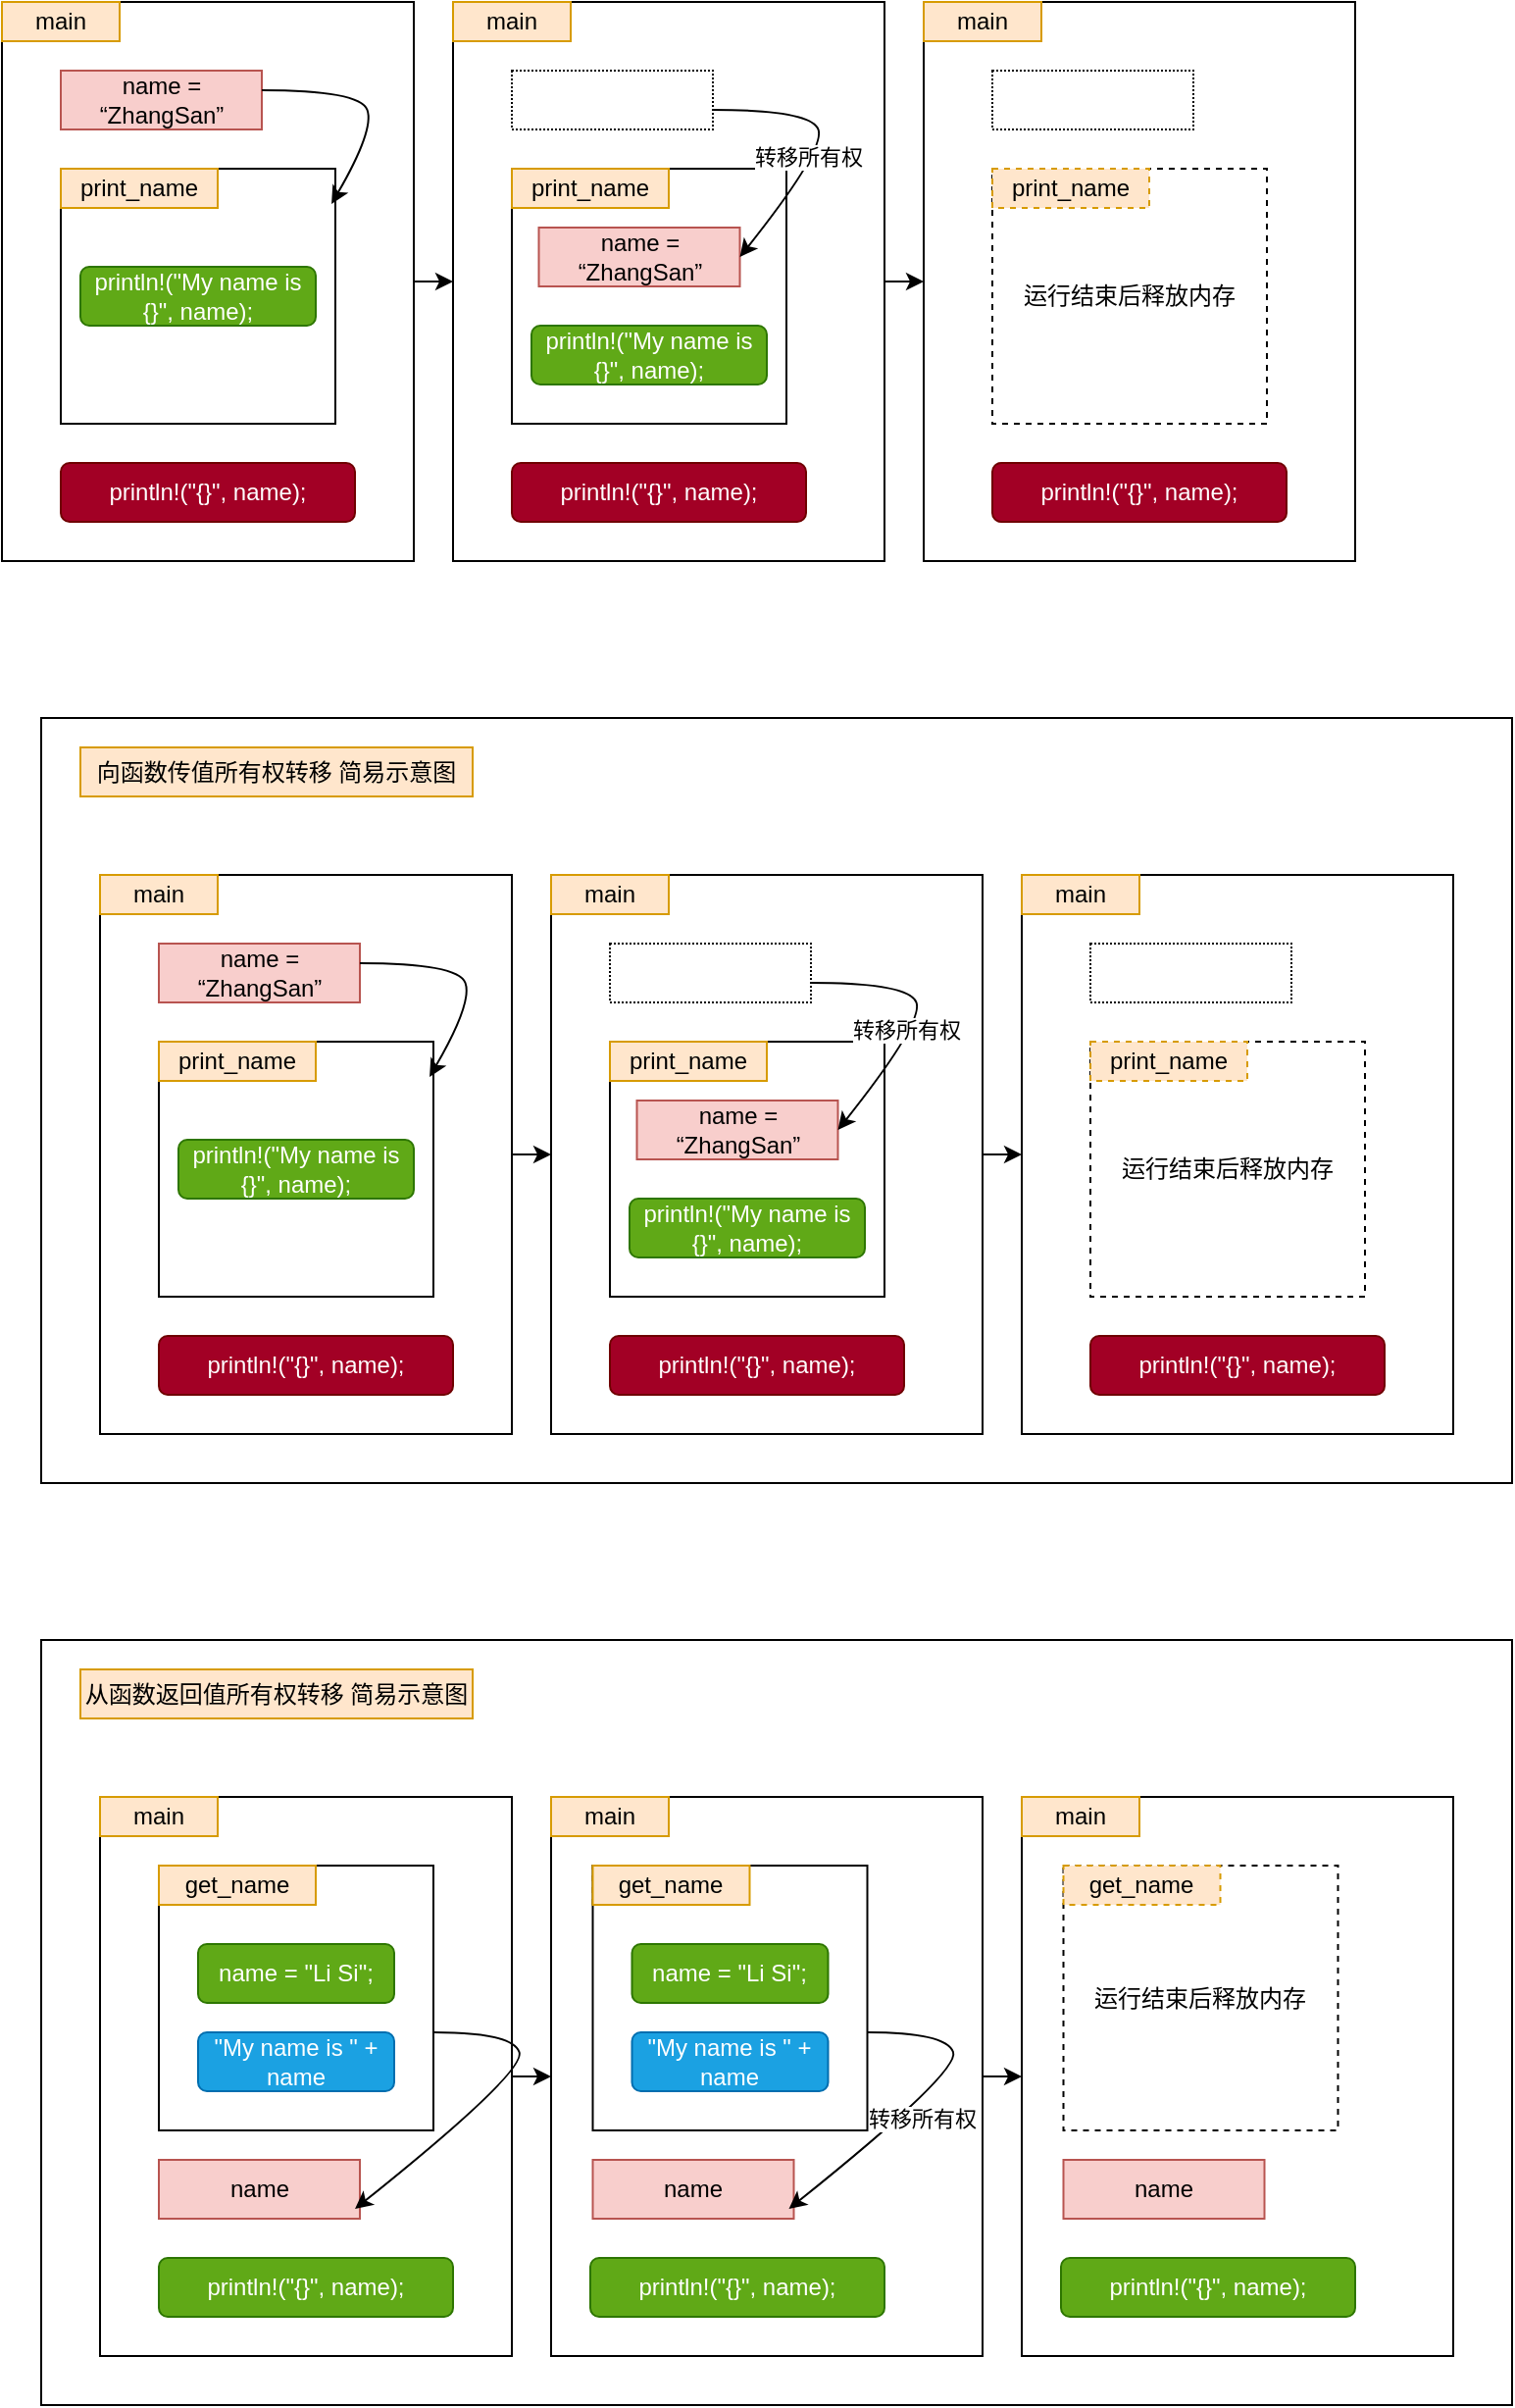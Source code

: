 <mxfile version="20.4.0" type="github">
  <diagram id="28t0JRj2LcRly64PCXJc" name="第 1 页">
    <mxGraphModel dx="1038" dy="634" grid="1" gridSize="10" guides="1" tooltips="1" connect="1" arrows="1" fold="1" page="1" pageScale="1" pageWidth="827" pageHeight="1169" math="0" shadow="0">
      <root>
        <mxCell id="0" />
        <mxCell id="1" parent="0" />
        <mxCell id="t1_hp1SueR0QkUgVIfza-41" style="edgeStyle=orthogonalEdgeStyle;rounded=0;orthogonalLoop=1;jettySize=auto;html=1;exitX=1;exitY=0.5;exitDx=0;exitDy=0;entryX=0;entryY=0.5;entryDx=0;entryDy=0;" edge="1" parent="1" source="t1_hp1SueR0QkUgVIfza-9" target="t1_hp1SueR0QkUgVIfza-14">
          <mxGeometry relative="1" as="geometry" />
        </mxCell>
        <mxCell id="t1_hp1SueR0QkUgVIfza-9" value="" style="rounded=0;whiteSpace=wrap;html=1;" vertex="1" parent="1">
          <mxGeometry x="80" y="205" width="210" height="285" as="geometry" />
        </mxCell>
        <mxCell id="t1_hp1SueR0QkUgVIfza-1" value="" style="rounded=0;whiteSpace=wrap;html=1;" vertex="1" parent="1">
          <mxGeometry x="110" y="290" width="140" height="130" as="geometry" />
        </mxCell>
        <mxCell id="t1_hp1SueR0QkUgVIfza-3" value="name = “ZhangSan”" style="text;html=1;strokeColor=#b85450;fillColor=#f8cecc;align=center;verticalAlign=middle;whiteSpace=wrap;rounded=0;" vertex="1" parent="1">
          <mxGeometry x="110" y="240" width="102.5" height="30" as="geometry" />
        </mxCell>
        <mxCell id="t1_hp1SueR0QkUgVIfza-4" value="main" style="rounded=0;whiteSpace=wrap;html=1;fillColor=#ffe6cc;strokeColor=#d79b00;" vertex="1" parent="1">
          <mxGeometry x="80" y="205" width="60" height="20" as="geometry" />
        </mxCell>
        <mxCell id="t1_hp1SueR0QkUgVIfza-5" value="print_name" style="rounded=0;whiteSpace=wrap;html=1;fillColor=#ffe6cc;strokeColor=#d79b00;" vertex="1" parent="1">
          <mxGeometry x="110" y="290" width="80" height="20" as="geometry" />
        </mxCell>
        <mxCell id="t1_hp1SueR0QkUgVIfza-7" value="println!(&quot;{}&quot;, name);" style="rounded=1;whiteSpace=wrap;html=1;fillColor=#a20025;strokeColor=#6F0000;fontColor=#ffffff;" vertex="1" parent="1">
          <mxGeometry x="110" y="440" width="150" height="30" as="geometry" />
        </mxCell>
        <mxCell id="t1_hp1SueR0QkUgVIfza-8" value="println!(&quot;My name is {}&quot;, name);" style="rounded=1;whiteSpace=wrap;html=1;fillColor=#60a917;strokeColor=#2D7600;fontColor=#ffffff;" vertex="1" parent="1">
          <mxGeometry x="120" y="340" width="120" height="30" as="geometry" />
        </mxCell>
        <mxCell id="t1_hp1SueR0QkUgVIfza-42" style="edgeStyle=orthogonalEdgeStyle;rounded=0;orthogonalLoop=1;jettySize=auto;html=1;exitX=1;exitY=0.5;exitDx=0;exitDy=0;entryX=0;entryY=0.5;entryDx=0;entryDy=0;" edge="1" parent="1" source="t1_hp1SueR0QkUgVIfza-14" target="t1_hp1SueR0QkUgVIfza-23">
          <mxGeometry relative="1" as="geometry" />
        </mxCell>
        <mxCell id="t1_hp1SueR0QkUgVIfza-14" value="" style="rounded=0;whiteSpace=wrap;html=1;" vertex="1" parent="1">
          <mxGeometry x="310" y="205" width="220" height="285" as="geometry" />
        </mxCell>
        <mxCell id="t1_hp1SueR0QkUgVIfza-15" value="" style="rounded=0;whiteSpace=wrap;html=1;" vertex="1" parent="1">
          <mxGeometry x="340" y="290" width="140" height="130" as="geometry" />
        </mxCell>
        <mxCell id="t1_hp1SueR0QkUgVIfza-16" value="name = “ZhangSan”" style="text;html=1;strokeColor=#b85450;fillColor=#f8cecc;align=center;verticalAlign=middle;whiteSpace=wrap;rounded=0;" vertex="1" parent="1">
          <mxGeometry x="353.75" y="320" width="102.5" height="30" as="geometry" />
        </mxCell>
        <mxCell id="t1_hp1SueR0QkUgVIfza-17" value="main" style="rounded=0;whiteSpace=wrap;html=1;fillColor=#ffe6cc;strokeColor=#d79b00;" vertex="1" parent="1">
          <mxGeometry x="310" y="205" width="60" height="20" as="geometry" />
        </mxCell>
        <mxCell id="t1_hp1SueR0QkUgVIfza-18" value="print_name" style="rounded=0;whiteSpace=wrap;html=1;fillColor=#ffe6cc;strokeColor=#d79b00;" vertex="1" parent="1">
          <mxGeometry x="340" y="290" width="80" height="20" as="geometry" />
        </mxCell>
        <mxCell id="t1_hp1SueR0QkUgVIfza-19" value="println!(&quot;{}&quot;, name);" style="rounded=1;whiteSpace=wrap;html=1;fillColor=#a20025;strokeColor=#6F0000;fontColor=#ffffff;" vertex="1" parent="1">
          <mxGeometry x="340" y="440" width="150" height="30" as="geometry" />
        </mxCell>
        <mxCell id="t1_hp1SueR0QkUgVIfza-20" value="println!(&quot;My name is {}&quot;, name);" style="rounded=1;whiteSpace=wrap;html=1;fillColor=#60a917;strokeColor=#2D7600;fontColor=#ffffff;" vertex="1" parent="1">
          <mxGeometry x="350" y="370" width="120" height="30" as="geometry" />
        </mxCell>
        <mxCell id="t1_hp1SueR0QkUgVIfza-23" value="" style="rounded=0;whiteSpace=wrap;html=1;" vertex="1" parent="1">
          <mxGeometry x="550" y="205" width="220" height="285" as="geometry" />
        </mxCell>
        <mxCell id="t1_hp1SueR0QkUgVIfza-26" value="main" style="rounded=0;whiteSpace=wrap;html=1;fillColor=#ffe6cc;strokeColor=#d79b00;" vertex="1" parent="1">
          <mxGeometry x="550" y="205" width="60" height="20" as="geometry" />
        </mxCell>
        <mxCell id="t1_hp1SueR0QkUgVIfza-28" value="println!(&quot;{}&quot;, name);" style="rounded=1;whiteSpace=wrap;html=1;fillColor=#a20025;strokeColor=#6F0000;fontColor=#ffffff;" vertex="1" parent="1">
          <mxGeometry x="585" y="440" width="150" height="30" as="geometry" />
        </mxCell>
        <mxCell id="t1_hp1SueR0QkUgVIfza-30" value="" style="curved=1;endArrow=classic;html=1;rounded=0;entryX=0.986;entryY=0.138;entryDx=0;entryDy=0;entryPerimeter=0;" edge="1" parent="1" target="t1_hp1SueR0QkUgVIfza-1">
          <mxGeometry width="50" height="50" relative="1" as="geometry">
            <mxPoint x="212.5" y="250" as="sourcePoint" />
            <mxPoint x="262.5" y="310" as="targetPoint" />
            <Array as="points">
              <mxPoint x="262.5" y="250" />
              <mxPoint x="270" y="270" />
            </Array>
          </mxGeometry>
        </mxCell>
        <mxCell id="t1_hp1SueR0QkUgVIfza-32" value="" style="text;html=1;align=center;verticalAlign=middle;whiteSpace=wrap;rounded=0;strokeColor=default;dashed=1;dashPattern=1 1;" vertex="1" parent="1">
          <mxGeometry x="340" y="240" width="102.5" height="30" as="geometry" />
        </mxCell>
        <mxCell id="t1_hp1SueR0QkUgVIfza-35" value="" style="curved=1;endArrow=classic;html=1;rounded=0;entryX=1;entryY=0.5;entryDx=0;entryDy=0;" edge="1" parent="1" target="t1_hp1SueR0QkUgVIfza-16">
          <mxGeometry width="50" height="50" relative="1" as="geometry">
            <mxPoint x="442.5" y="260" as="sourcePoint" />
            <mxPoint x="442.5" y="340" as="targetPoint" />
            <Array as="points">
              <mxPoint x="492.5" y="260" />
              <mxPoint x="500" y="280" />
            </Array>
          </mxGeometry>
        </mxCell>
        <mxCell id="t1_hp1SueR0QkUgVIfza-37" value="转移所有权" style="edgeLabel;html=1;align=center;verticalAlign=middle;resizable=0;points=[];" vertex="1" connectable="0" parent="t1_hp1SueR0QkUgVIfza-35">
          <mxGeometry x="0.132" y="-5" relative="1" as="geometry">
            <mxPoint as="offset" />
          </mxGeometry>
        </mxCell>
        <mxCell id="t1_hp1SueR0QkUgVIfza-38" value="" style="text;html=1;align=center;verticalAlign=middle;whiteSpace=wrap;rounded=0;strokeColor=default;dashed=1;dashPattern=1 1;" vertex="1" parent="1">
          <mxGeometry x="585" y="240" width="102.5" height="30" as="geometry" />
        </mxCell>
        <mxCell id="t1_hp1SueR0QkUgVIfza-39" value="运行结束后释放内存" style="rounded=0;whiteSpace=wrap;html=1;dashed=1;" vertex="1" parent="1">
          <mxGeometry x="585" y="290" width="140" height="130" as="geometry" />
        </mxCell>
        <mxCell id="t1_hp1SueR0QkUgVIfza-40" value="print_name" style="rounded=0;whiteSpace=wrap;html=1;fillColor=#ffe6cc;strokeColor=#d79b00;dashed=1;" vertex="1" parent="1">
          <mxGeometry x="585" y="290" width="80" height="20" as="geometry" />
        </mxCell>
        <mxCell id="t1_hp1SueR0QkUgVIfza-43" value="" style="rounded=0;whiteSpace=wrap;html=1;strokeColor=default;" vertex="1" parent="1">
          <mxGeometry x="100" y="570" width="750" height="390" as="geometry" />
        </mxCell>
        <mxCell id="t1_hp1SueR0QkUgVIfza-44" value="向函数传值所有权转移 简易示意图" style="rounded=0;whiteSpace=wrap;html=1;fillColor=#ffe6cc;strokeColor=#d79b00;" vertex="1" parent="1">
          <mxGeometry x="120" y="585" width="200" height="25" as="geometry" />
        </mxCell>
        <mxCell id="t1_hp1SueR0QkUgVIfza-45" style="edgeStyle=orthogonalEdgeStyle;rounded=0;orthogonalLoop=1;jettySize=auto;html=1;exitX=1;exitY=0.5;exitDx=0;exitDy=0;entryX=0;entryY=0.5;entryDx=0;entryDy=0;" edge="1" parent="1" source="t1_hp1SueR0QkUgVIfza-46" target="t1_hp1SueR0QkUgVIfza-54">
          <mxGeometry relative="1" as="geometry" />
        </mxCell>
        <mxCell id="t1_hp1SueR0QkUgVIfza-46" value="" style="rounded=0;whiteSpace=wrap;html=1;" vertex="1" parent="1">
          <mxGeometry x="130" y="650" width="210" height="285" as="geometry" />
        </mxCell>
        <mxCell id="t1_hp1SueR0QkUgVIfza-47" value="" style="rounded=0;whiteSpace=wrap;html=1;" vertex="1" parent="1">
          <mxGeometry x="160" y="735" width="140" height="130" as="geometry" />
        </mxCell>
        <mxCell id="t1_hp1SueR0QkUgVIfza-48" value="name = “ZhangSan”" style="text;html=1;strokeColor=#b85450;fillColor=#f8cecc;align=center;verticalAlign=middle;whiteSpace=wrap;rounded=0;" vertex="1" parent="1">
          <mxGeometry x="160" y="685" width="102.5" height="30" as="geometry" />
        </mxCell>
        <mxCell id="t1_hp1SueR0QkUgVIfza-49" value="main" style="rounded=0;whiteSpace=wrap;html=1;fillColor=#ffe6cc;strokeColor=#d79b00;" vertex="1" parent="1">
          <mxGeometry x="130" y="650" width="60" height="20" as="geometry" />
        </mxCell>
        <mxCell id="t1_hp1SueR0QkUgVIfza-50" value="print_name" style="rounded=0;whiteSpace=wrap;html=1;fillColor=#ffe6cc;strokeColor=#d79b00;" vertex="1" parent="1">
          <mxGeometry x="160" y="735" width="80" height="20" as="geometry" />
        </mxCell>
        <mxCell id="t1_hp1SueR0QkUgVIfza-51" value="println!(&quot;{}&quot;, name);" style="rounded=1;whiteSpace=wrap;html=1;fillColor=#a20025;strokeColor=#6F0000;fontColor=#ffffff;" vertex="1" parent="1">
          <mxGeometry x="160" y="885" width="150" height="30" as="geometry" />
        </mxCell>
        <mxCell id="t1_hp1SueR0QkUgVIfza-52" value="println!(&quot;My name is {}&quot;, name);" style="rounded=1;whiteSpace=wrap;html=1;fillColor=#60a917;strokeColor=#2D7600;fontColor=#ffffff;" vertex="1" parent="1">
          <mxGeometry x="170" y="785" width="120" height="30" as="geometry" />
        </mxCell>
        <mxCell id="t1_hp1SueR0QkUgVIfza-53" style="edgeStyle=orthogonalEdgeStyle;rounded=0;orthogonalLoop=1;jettySize=auto;html=1;exitX=1;exitY=0.5;exitDx=0;exitDy=0;entryX=0;entryY=0.5;entryDx=0;entryDy=0;" edge="1" parent="1" source="t1_hp1SueR0QkUgVIfza-54" target="t1_hp1SueR0QkUgVIfza-61">
          <mxGeometry relative="1" as="geometry" />
        </mxCell>
        <mxCell id="t1_hp1SueR0QkUgVIfza-54" value="" style="rounded=0;whiteSpace=wrap;html=1;" vertex="1" parent="1">
          <mxGeometry x="360" y="650" width="220" height="285" as="geometry" />
        </mxCell>
        <mxCell id="t1_hp1SueR0QkUgVIfza-55" value="" style="rounded=0;whiteSpace=wrap;html=1;" vertex="1" parent="1">
          <mxGeometry x="390" y="735" width="140" height="130" as="geometry" />
        </mxCell>
        <mxCell id="t1_hp1SueR0QkUgVIfza-56" value="name = “ZhangSan”" style="text;html=1;strokeColor=#b85450;fillColor=#f8cecc;align=center;verticalAlign=middle;whiteSpace=wrap;rounded=0;" vertex="1" parent="1">
          <mxGeometry x="403.75" y="765" width="102.5" height="30" as="geometry" />
        </mxCell>
        <mxCell id="t1_hp1SueR0QkUgVIfza-57" value="main" style="rounded=0;whiteSpace=wrap;html=1;fillColor=#ffe6cc;strokeColor=#d79b00;" vertex="1" parent="1">
          <mxGeometry x="360" y="650" width="60" height="20" as="geometry" />
        </mxCell>
        <mxCell id="t1_hp1SueR0QkUgVIfza-58" value="print_name" style="rounded=0;whiteSpace=wrap;html=1;fillColor=#ffe6cc;strokeColor=#d79b00;" vertex="1" parent="1">
          <mxGeometry x="390" y="735" width="80" height="20" as="geometry" />
        </mxCell>
        <mxCell id="t1_hp1SueR0QkUgVIfza-59" value="println!(&quot;{}&quot;, name);" style="rounded=1;whiteSpace=wrap;html=1;fillColor=#a20025;strokeColor=#6F0000;fontColor=#ffffff;" vertex="1" parent="1">
          <mxGeometry x="390" y="885" width="150" height="30" as="geometry" />
        </mxCell>
        <mxCell id="t1_hp1SueR0QkUgVIfza-60" value="println!(&quot;My name is {}&quot;, name);" style="rounded=1;whiteSpace=wrap;html=1;fillColor=#60a917;strokeColor=#2D7600;fontColor=#ffffff;" vertex="1" parent="1">
          <mxGeometry x="400" y="815" width="120" height="30" as="geometry" />
        </mxCell>
        <mxCell id="t1_hp1SueR0QkUgVIfza-61" value="" style="rounded=0;whiteSpace=wrap;html=1;" vertex="1" parent="1">
          <mxGeometry x="600" y="650" width="220" height="285" as="geometry" />
        </mxCell>
        <mxCell id="t1_hp1SueR0QkUgVIfza-62" value="main" style="rounded=0;whiteSpace=wrap;html=1;fillColor=#ffe6cc;strokeColor=#d79b00;" vertex="1" parent="1">
          <mxGeometry x="600" y="650" width="60" height="20" as="geometry" />
        </mxCell>
        <mxCell id="t1_hp1SueR0QkUgVIfza-63" value="println!(&quot;{}&quot;, name);" style="rounded=1;whiteSpace=wrap;html=1;fillColor=#a20025;strokeColor=#6F0000;fontColor=#ffffff;" vertex="1" parent="1">
          <mxGeometry x="635" y="885" width="150" height="30" as="geometry" />
        </mxCell>
        <mxCell id="t1_hp1SueR0QkUgVIfza-64" value="" style="curved=1;endArrow=classic;html=1;rounded=0;entryX=0.986;entryY=0.138;entryDx=0;entryDy=0;entryPerimeter=0;" edge="1" parent="1" target="t1_hp1SueR0QkUgVIfza-47">
          <mxGeometry width="50" height="50" relative="1" as="geometry">
            <mxPoint x="262.5" y="695" as="sourcePoint" />
            <mxPoint x="312.5" y="755" as="targetPoint" />
            <Array as="points">
              <mxPoint x="312.5" y="695" />
              <mxPoint x="320" y="715" />
            </Array>
          </mxGeometry>
        </mxCell>
        <mxCell id="t1_hp1SueR0QkUgVIfza-65" value="" style="text;html=1;align=center;verticalAlign=middle;whiteSpace=wrap;rounded=0;strokeColor=default;dashed=1;dashPattern=1 1;" vertex="1" parent="1">
          <mxGeometry x="390" y="685" width="102.5" height="30" as="geometry" />
        </mxCell>
        <mxCell id="t1_hp1SueR0QkUgVIfza-66" value="" style="curved=1;endArrow=classic;html=1;rounded=0;entryX=1;entryY=0.5;entryDx=0;entryDy=0;" edge="1" parent="1" target="t1_hp1SueR0QkUgVIfza-56">
          <mxGeometry width="50" height="50" relative="1" as="geometry">
            <mxPoint x="492.5" y="705" as="sourcePoint" />
            <mxPoint x="492.5" y="785" as="targetPoint" />
            <Array as="points">
              <mxPoint x="542.5" y="705" />
              <mxPoint x="550" y="725" />
            </Array>
          </mxGeometry>
        </mxCell>
        <mxCell id="t1_hp1SueR0QkUgVIfza-67" value="转移所有权" style="edgeLabel;html=1;align=center;verticalAlign=middle;resizable=0;points=[];" vertex="1" connectable="0" parent="t1_hp1SueR0QkUgVIfza-66">
          <mxGeometry x="0.132" y="-5" relative="1" as="geometry">
            <mxPoint as="offset" />
          </mxGeometry>
        </mxCell>
        <mxCell id="t1_hp1SueR0QkUgVIfza-68" value="" style="text;html=1;align=center;verticalAlign=middle;whiteSpace=wrap;rounded=0;strokeColor=default;dashed=1;dashPattern=1 1;" vertex="1" parent="1">
          <mxGeometry x="635" y="685" width="102.5" height="30" as="geometry" />
        </mxCell>
        <mxCell id="t1_hp1SueR0QkUgVIfza-69" value="运行结束后释放内存" style="rounded=0;whiteSpace=wrap;html=1;dashed=1;" vertex="1" parent="1">
          <mxGeometry x="635" y="735" width="140" height="130" as="geometry" />
        </mxCell>
        <mxCell id="t1_hp1SueR0QkUgVIfza-70" value="print_name" style="rounded=0;whiteSpace=wrap;html=1;fillColor=#ffe6cc;strokeColor=#d79b00;dashed=1;" vertex="1" parent="1">
          <mxGeometry x="635" y="735" width="80" height="20" as="geometry" />
        </mxCell>
        <mxCell id="t1_hp1SueR0QkUgVIfza-71" value="" style="rounded=0;whiteSpace=wrap;html=1;strokeColor=default;" vertex="1" parent="1">
          <mxGeometry x="100" y="1040" width="750" height="390" as="geometry" />
        </mxCell>
        <mxCell id="t1_hp1SueR0QkUgVIfza-72" value="从函数返回值所有权转移 简易示意图" style="rounded=0;whiteSpace=wrap;html=1;fillColor=#ffe6cc;strokeColor=#d79b00;" vertex="1" parent="1">
          <mxGeometry x="120" y="1055" width="200" height="25" as="geometry" />
        </mxCell>
        <mxCell id="t1_hp1SueR0QkUgVIfza-73" style="edgeStyle=orthogonalEdgeStyle;rounded=0;orthogonalLoop=1;jettySize=auto;html=1;exitX=1;exitY=0.5;exitDx=0;exitDy=0;entryX=0;entryY=0.5;entryDx=0;entryDy=0;" edge="1" parent="1" source="t1_hp1SueR0QkUgVIfza-74" target="t1_hp1SueR0QkUgVIfza-82">
          <mxGeometry relative="1" as="geometry" />
        </mxCell>
        <mxCell id="t1_hp1SueR0QkUgVIfza-74" value="" style="rounded=0;whiteSpace=wrap;html=1;" vertex="1" parent="1">
          <mxGeometry x="130" y="1120" width="210" height="285" as="geometry" />
        </mxCell>
        <mxCell id="t1_hp1SueR0QkUgVIfza-75" value="" style="rounded=0;whiteSpace=wrap;html=1;" vertex="1" parent="1">
          <mxGeometry x="160" y="1155" width="140" height="135" as="geometry" />
        </mxCell>
        <mxCell id="t1_hp1SueR0QkUgVIfza-77" value="main" style="rounded=0;whiteSpace=wrap;html=1;fillColor=#ffe6cc;strokeColor=#d79b00;" vertex="1" parent="1">
          <mxGeometry x="130" y="1120" width="60" height="20" as="geometry" />
        </mxCell>
        <mxCell id="t1_hp1SueR0QkUgVIfza-78" value="get_name" style="rounded=0;whiteSpace=wrap;html=1;fillColor=#ffe6cc;strokeColor=#d79b00;" vertex="1" parent="1">
          <mxGeometry x="160" y="1155" width="80" height="20" as="geometry" />
        </mxCell>
        <mxCell id="t1_hp1SueR0QkUgVIfza-79" value="println!(&quot;{}&quot;, name);" style="rounded=1;whiteSpace=wrap;html=1;fillColor=#60a917;strokeColor=#2D7600;fontColor=#ffffff;" vertex="1" parent="1">
          <mxGeometry x="160" y="1355" width="150" height="30" as="geometry" />
        </mxCell>
        <mxCell id="t1_hp1SueR0QkUgVIfza-80" value="&lt;span style=&quot;background-color: initial;&quot;&gt;name = &quot;Li Si&quot;;&lt;br&gt;&lt;/span&gt;" style="rounded=1;whiteSpace=wrap;html=1;fillColor=#60a917;strokeColor=#2D7600;fontColor=#ffffff;align=center;" vertex="1" parent="1">
          <mxGeometry x="180" y="1195" width="100" height="30" as="geometry" />
        </mxCell>
        <mxCell id="t1_hp1SueR0QkUgVIfza-81" style="edgeStyle=orthogonalEdgeStyle;rounded=0;orthogonalLoop=1;jettySize=auto;html=1;exitX=1;exitY=0.5;exitDx=0;exitDy=0;entryX=0;entryY=0.5;entryDx=0;entryDy=0;" edge="1" parent="1" source="t1_hp1SueR0QkUgVIfza-82">
          <mxGeometry relative="1" as="geometry">
            <mxPoint x="600" y="1262.5" as="targetPoint" />
          </mxGeometry>
        </mxCell>
        <mxCell id="t1_hp1SueR0QkUgVIfza-82" value="" style="rounded=0;whiteSpace=wrap;html=1;" vertex="1" parent="1">
          <mxGeometry x="360" y="1120" width="220" height="285" as="geometry" />
        </mxCell>
        <mxCell id="t1_hp1SueR0QkUgVIfza-85" value="main" style="rounded=0;whiteSpace=wrap;html=1;fillColor=#ffe6cc;strokeColor=#d79b00;" vertex="1" parent="1">
          <mxGeometry x="360" y="1120" width="60" height="20" as="geometry" />
        </mxCell>
        <mxCell id="t1_hp1SueR0QkUgVIfza-87" value="println!(&quot;{}&quot;, name);" style="rounded=1;whiteSpace=wrap;html=1;fillColor=#60a917;strokeColor=#2D7600;fontColor=#ffffff;" vertex="1" parent="1">
          <mxGeometry x="380" y="1355" width="150" height="30" as="geometry" />
        </mxCell>
        <mxCell id="t1_hp1SueR0QkUgVIfza-99" value="&lt;span style=&quot;background-color: initial;&quot;&gt;&quot;My name is &quot; + name&lt;br&gt;&lt;/span&gt;" style="rounded=1;whiteSpace=wrap;html=1;fillColor=#1ba1e2;strokeColor=#006EAF;fontColor=#ffffff;align=center;" vertex="1" parent="1">
          <mxGeometry x="180" y="1240" width="100" height="30" as="geometry" />
        </mxCell>
        <mxCell id="t1_hp1SueR0QkUgVIfza-101" value="name" style="text;html=1;align=center;verticalAlign=middle;whiteSpace=wrap;rounded=0;strokeColor=#b85450;fillColor=#f8cecc;" vertex="1" parent="1">
          <mxGeometry x="160" y="1305" width="102.5" height="30" as="geometry" />
        </mxCell>
        <mxCell id="t1_hp1SueR0QkUgVIfza-34" value="" style="curved=1;endArrow=classic;html=1;rounded=0;" edge="1" parent="1">
          <mxGeometry width="50" height="50" relative="1" as="geometry">
            <mxPoint x="300" y="1240" as="sourcePoint" />
            <mxPoint x="260" y="1330" as="targetPoint" />
            <Array as="points">
              <mxPoint x="340" y="1240" />
              <mxPoint x="347.5" y="1260" />
            </Array>
          </mxGeometry>
        </mxCell>
        <mxCell id="t1_hp1SueR0QkUgVIfza-103" value="get_name" style="rounded=0;whiteSpace=wrap;html=1;fillColor=#ffe6cc;strokeColor=#d79b00;dashed=1;" vertex="1" parent="1">
          <mxGeometry x="381.25" y="1155" width="80" height="20" as="geometry" />
        </mxCell>
        <mxCell id="t1_hp1SueR0QkUgVIfza-106" value="name" style="text;html=1;align=center;verticalAlign=middle;whiteSpace=wrap;rounded=0;strokeColor=#b85450;fillColor=#f8cecc;" vertex="1" parent="1">
          <mxGeometry x="381.25" y="1305" width="102.5" height="30" as="geometry" />
        </mxCell>
        <mxCell id="t1_hp1SueR0QkUgVIfza-107" value="" style="curved=1;endArrow=classic;html=1;rounded=0;" edge="1" parent="1">
          <mxGeometry width="50" height="50" relative="1" as="geometry">
            <mxPoint x="521.25" y="1240" as="sourcePoint" />
            <mxPoint x="481.25" y="1330" as="targetPoint" />
            <Array as="points">
              <mxPoint x="561.25" y="1240" />
              <mxPoint x="568.75" y="1260" />
            </Array>
          </mxGeometry>
        </mxCell>
        <mxCell id="t1_hp1SueR0QkUgVIfza-108" value="结果转移所有权" style="edgeLabel;html=1;align=center;verticalAlign=middle;resizable=0;points=[];" vertex="1" connectable="0" parent="t1_hp1SueR0QkUgVIfza-107">
          <mxGeometry x="0.158" y="-1" relative="1" as="geometry">
            <mxPoint as="offset" />
          </mxGeometry>
        </mxCell>
        <mxCell id="t1_hp1SueR0QkUgVIfza-116" value="" style="rounded=0;whiteSpace=wrap;html=1;" vertex="1" parent="1">
          <mxGeometry x="600" y="1120" width="220" height="285" as="geometry" />
        </mxCell>
        <mxCell id="t1_hp1SueR0QkUgVIfza-117" value="main" style="rounded=0;whiteSpace=wrap;html=1;fillColor=#ffe6cc;strokeColor=#d79b00;" vertex="1" parent="1">
          <mxGeometry x="600" y="1120" width="60" height="20" as="geometry" />
        </mxCell>
        <mxCell id="t1_hp1SueR0QkUgVIfza-118" value="println!(&quot;{}&quot;, name);" style="rounded=1;whiteSpace=wrap;html=1;fillColor=#60a917;strokeColor=#2D7600;fontColor=#ffffff;" vertex="1" parent="1">
          <mxGeometry x="620" y="1355" width="150" height="30" as="geometry" />
        </mxCell>
        <mxCell id="t1_hp1SueR0QkUgVIfza-119" value="运行结束后释放内存" style="rounded=0;whiteSpace=wrap;html=1;dashed=1;" vertex="1" parent="1">
          <mxGeometry x="621.25" y="1155" width="140" height="135" as="geometry" />
        </mxCell>
        <mxCell id="t1_hp1SueR0QkUgVIfza-120" value="get_name" style="rounded=0;whiteSpace=wrap;html=1;fillColor=#ffe6cc;strokeColor=#d79b00;dashed=1;" vertex="1" parent="1">
          <mxGeometry x="621.25" y="1155" width="80" height="20" as="geometry" />
        </mxCell>
        <mxCell id="t1_hp1SueR0QkUgVIfza-124" value="" style="rounded=0;whiteSpace=wrap;html=1;" vertex="1" parent="1">
          <mxGeometry x="381.25" y="1155" width="140" height="135" as="geometry" />
        </mxCell>
        <mxCell id="t1_hp1SueR0QkUgVIfza-121" value="name" style="text;html=1;align=center;verticalAlign=middle;whiteSpace=wrap;rounded=0;strokeColor=#b85450;fillColor=#f8cecc;" vertex="1" parent="1">
          <mxGeometry x="621.25" y="1305" width="102.5" height="30" as="geometry" />
        </mxCell>
        <mxCell id="t1_hp1SueR0QkUgVIfza-125" value="get_name" style="rounded=0;whiteSpace=wrap;html=1;fillColor=#ffe6cc;strokeColor=#d79b00;" vertex="1" parent="1">
          <mxGeometry x="381.25" y="1155" width="80" height="20" as="geometry" />
        </mxCell>
        <mxCell id="t1_hp1SueR0QkUgVIfza-127" value="&lt;span style=&quot;background-color: initial;&quot;&gt;&quot;My name is &quot; + name&lt;br&gt;&lt;/span&gt;" style="rounded=1;whiteSpace=wrap;html=1;fillColor=#1ba1e2;strokeColor=#006EAF;fontColor=#ffffff;align=center;" vertex="1" parent="1">
          <mxGeometry x="401.25" y="1240" width="100" height="30" as="geometry" />
        </mxCell>
        <mxCell id="t1_hp1SueR0QkUgVIfza-126" value="&lt;span style=&quot;background-color: initial;&quot;&gt;name = &quot;Li Si&quot;;&lt;br&gt;&lt;/span&gt;" style="rounded=1;whiteSpace=wrap;html=1;fillColor=#60a917;strokeColor=#2D7600;fontColor=#ffffff;align=center;" vertex="1" parent="1">
          <mxGeometry x="401.25" y="1195" width="100" height="30" as="geometry" />
        </mxCell>
      </root>
    </mxGraphModel>
  </diagram>
</mxfile>

